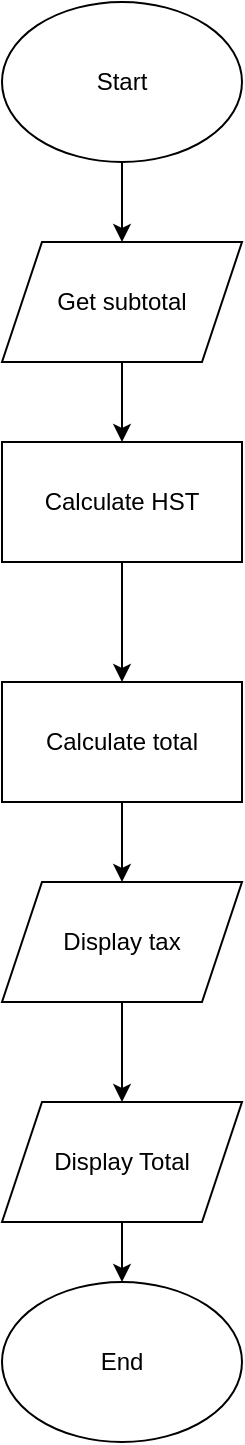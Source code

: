 <mxfile version="20.3.6" type="github">
  <diagram id="vo1DzHbnaoQ0bcL8EPmp" name="Page-1">
    <mxGraphModel dx="868" dy="442" grid="1" gridSize="10" guides="1" tooltips="1" connect="1" arrows="1" fold="1" page="1" pageScale="1" pageWidth="850" pageHeight="1100" math="0" shadow="0">
      <root>
        <mxCell id="0" />
        <mxCell id="1" parent="0" />
        <mxCell id="qB8G0H3AkQ_cvFKgS19G-3" style="edgeStyle=orthogonalEdgeStyle;rounded=0;orthogonalLoop=1;jettySize=auto;html=1;exitX=0.5;exitY=1;exitDx=0;exitDy=0;entryX=0.5;entryY=0;entryDx=0;entryDy=0;" edge="1" parent="1" source="qB8G0H3AkQ_cvFKgS19G-1" target="qB8G0H3AkQ_cvFKgS19G-2">
          <mxGeometry relative="1" as="geometry" />
        </mxCell>
        <mxCell id="qB8G0H3AkQ_cvFKgS19G-1" value="Start" style="ellipse;whiteSpace=wrap;html=1;" vertex="1" parent="1">
          <mxGeometry x="340" y="50" width="120" height="80" as="geometry" />
        </mxCell>
        <mxCell id="qB8G0H3AkQ_cvFKgS19G-6" style="edgeStyle=orthogonalEdgeStyle;rounded=0;orthogonalLoop=1;jettySize=auto;html=1;exitX=0.5;exitY=1;exitDx=0;exitDy=0;entryX=0.5;entryY=0;entryDx=0;entryDy=0;" edge="1" parent="1" source="qB8G0H3AkQ_cvFKgS19G-2" target="qB8G0H3AkQ_cvFKgS19G-5">
          <mxGeometry relative="1" as="geometry" />
        </mxCell>
        <mxCell id="qB8G0H3AkQ_cvFKgS19G-2" value="Get subtotal" style="shape=parallelogram;perimeter=parallelogramPerimeter;whiteSpace=wrap;html=1;fixedSize=1;" vertex="1" parent="1">
          <mxGeometry x="340" y="170" width="120" height="60" as="geometry" />
        </mxCell>
        <mxCell id="qB8G0H3AkQ_cvFKgS19G-8" style="edgeStyle=orthogonalEdgeStyle;rounded=0;orthogonalLoop=1;jettySize=auto;html=1;exitX=0.5;exitY=1;exitDx=0;exitDy=0;entryX=0.5;entryY=0;entryDx=0;entryDy=0;" edge="1" parent="1" source="qB8G0H3AkQ_cvFKgS19G-5" target="qB8G0H3AkQ_cvFKgS19G-7">
          <mxGeometry relative="1" as="geometry" />
        </mxCell>
        <mxCell id="qB8G0H3AkQ_cvFKgS19G-5" value="Calculate HST" style="rounded=0;whiteSpace=wrap;html=1;" vertex="1" parent="1">
          <mxGeometry x="340" y="270" width="120" height="60" as="geometry" />
        </mxCell>
        <mxCell id="qB8G0H3AkQ_cvFKgS19G-10" style="edgeStyle=orthogonalEdgeStyle;rounded=0;orthogonalLoop=1;jettySize=auto;html=1;exitX=0.5;exitY=1;exitDx=0;exitDy=0;entryX=0.5;entryY=0;entryDx=0;entryDy=0;" edge="1" parent="1" source="qB8G0H3AkQ_cvFKgS19G-7" target="qB8G0H3AkQ_cvFKgS19G-9">
          <mxGeometry relative="1" as="geometry" />
        </mxCell>
        <mxCell id="qB8G0H3AkQ_cvFKgS19G-7" value="Calculate total" style="rounded=0;whiteSpace=wrap;html=1;" vertex="1" parent="1">
          <mxGeometry x="340" y="390" width="120" height="60" as="geometry" />
        </mxCell>
        <mxCell id="qB8G0H3AkQ_cvFKgS19G-12" style="edgeStyle=orthogonalEdgeStyle;rounded=0;orthogonalLoop=1;jettySize=auto;html=1;exitX=0.5;exitY=1;exitDx=0;exitDy=0;entryX=0.5;entryY=0;entryDx=0;entryDy=0;" edge="1" parent="1" source="qB8G0H3AkQ_cvFKgS19G-9" target="qB8G0H3AkQ_cvFKgS19G-11">
          <mxGeometry relative="1" as="geometry" />
        </mxCell>
        <mxCell id="qB8G0H3AkQ_cvFKgS19G-9" value="Display tax" style="shape=parallelogram;perimeter=parallelogramPerimeter;whiteSpace=wrap;html=1;fixedSize=1;" vertex="1" parent="1">
          <mxGeometry x="340" y="490" width="120" height="60" as="geometry" />
        </mxCell>
        <mxCell id="qB8G0H3AkQ_cvFKgS19G-14" style="edgeStyle=orthogonalEdgeStyle;rounded=0;orthogonalLoop=1;jettySize=auto;html=1;exitX=0.5;exitY=1;exitDx=0;exitDy=0;entryX=0.5;entryY=0;entryDx=0;entryDy=0;" edge="1" parent="1" source="qB8G0H3AkQ_cvFKgS19G-11" target="qB8G0H3AkQ_cvFKgS19G-13">
          <mxGeometry relative="1" as="geometry" />
        </mxCell>
        <mxCell id="qB8G0H3AkQ_cvFKgS19G-11" value="Display Total" style="shape=parallelogram;perimeter=parallelogramPerimeter;whiteSpace=wrap;html=1;fixedSize=1;" vertex="1" parent="1">
          <mxGeometry x="340" y="600" width="120" height="60" as="geometry" />
        </mxCell>
        <mxCell id="qB8G0H3AkQ_cvFKgS19G-13" value="End" style="ellipse;whiteSpace=wrap;html=1;" vertex="1" parent="1">
          <mxGeometry x="340" y="690" width="120" height="80" as="geometry" />
        </mxCell>
      </root>
    </mxGraphModel>
  </diagram>
</mxfile>
